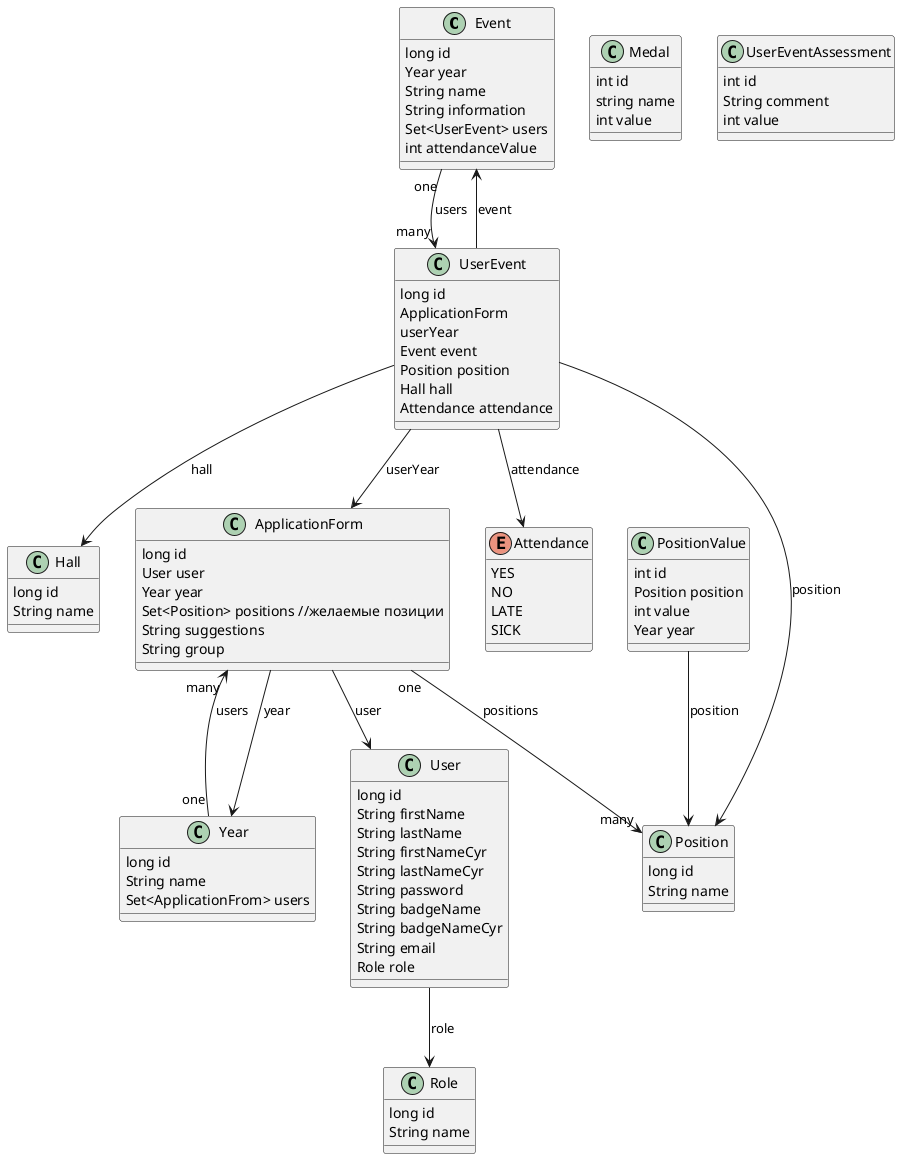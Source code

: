 
@startuml

class Event {
    long id
    Year year
    String name
    String information
    Set<UserEvent> users
    int attendanceValue
}

class Hall {
    long id
    String name
}

class Position {
    long id
    String name
}

class Role {
    long id
    String name
}

class User {
    long id
    String firstName
    String lastName
    String firstNameCyr
    String lastNameCyr
    String password
    String badgeName
    String badgeNameCyr
    String email
    Role role
}

class UserEvent {
    long id
    ApplicationForm
    userYear
    Event event
    Position position
    Hall hall
    Attendance attendance
}

enum Attendance {
    YES
    NO
    LATE
    SICK
}

class ApplicationForm {
    long id
    User user
    Year year
    Set<Position> positions //желаемые позиции
    String suggestions
    String group
}

class Year {
    long id
    String name
    Set<ApplicationFrom> users
}

class Medal {
    int id
    string name
    int value
}

class PositionValue {
    int id
    Position position
    int value
    Year year
}

class UserEventAssessment {
    int id
    String comment
    int value
}

User --> Role : role
ApplicationForm "one" --> "many" Position : positions
ApplicationForm --> User : user
Year "one" --> "many" ApplicationForm : users

ApplicationForm --> Year : year

UserEvent --> ApplicationForm : userYear
UserEvent --> Hall : hall
UserEvent --> Position : position
UserEvent --> Event : event
UserEvent --> Attendance : attendance

PositionValue --> Position : position

Event "one" --> "many" UserEvent : users

@enduml